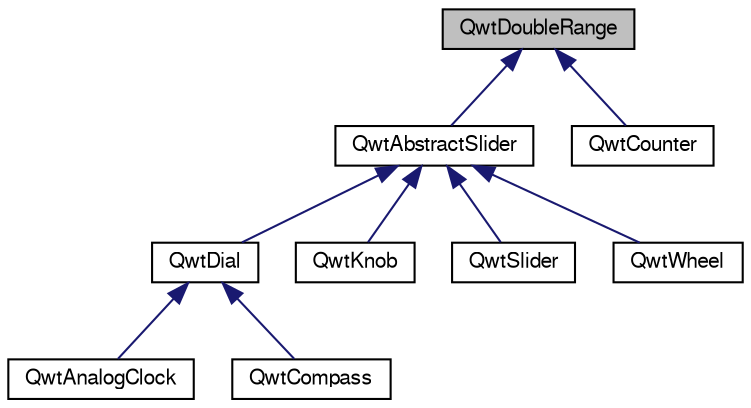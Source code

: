 digraph G
{
  edge [fontname="FreeSans",fontsize="10",labelfontname="FreeSans",labelfontsize="10"];
  node [fontname="FreeSans",fontsize="10",shape=record];
  Node1 [label="QwtDoubleRange",height=0.2,width=0.4,color="black", fillcolor="grey75", style="filled" fontcolor="black"];
  Node1 -> Node2 [dir="back",color="midnightblue",fontsize="10",style="solid",fontname="FreeSans"];
  Node2 [label="QwtAbstractSlider",height=0.2,width=0.4,color="black", fillcolor="white", style="filled",URL="$class_qwt_abstract_slider.html",tooltip="An abstract base class for slider widgets."];
  Node2 -> Node3 [dir="back",color="midnightblue",fontsize="10",style="solid",fontname="FreeSans"];
  Node3 [label="QwtDial",height=0.2,width=0.4,color="black", fillcolor="white", style="filled",URL="$class_qwt_dial.html",tooltip="QwtDial class provides a rounded range control."];
  Node3 -> Node4 [dir="back",color="midnightblue",fontsize="10",style="solid",fontname="FreeSans"];
  Node4 [label="QwtAnalogClock",height=0.2,width=0.4,color="black", fillcolor="white", style="filled",URL="$class_qwt_analog_clock.html",tooltip="An analog clock."];
  Node3 -> Node5 [dir="back",color="midnightblue",fontsize="10",style="solid",fontname="FreeSans"];
  Node5 [label="QwtCompass",height=0.2,width=0.4,color="black", fillcolor="white", style="filled",URL="$class_qwt_compass.html",tooltip="A Compass Widget."];
  Node2 -> Node6 [dir="back",color="midnightblue",fontsize="10",style="solid",fontname="FreeSans"];
  Node6 [label="QwtKnob",height=0.2,width=0.4,color="black", fillcolor="white", style="filled",URL="$class_qwt_knob.html",tooltip="The Knob Widget."];
  Node2 -> Node7 [dir="back",color="midnightblue",fontsize="10",style="solid",fontname="FreeSans"];
  Node7 [label="QwtSlider",height=0.2,width=0.4,color="black", fillcolor="white", style="filled",URL="$class_qwt_slider.html",tooltip="The Slider Widget."];
  Node2 -> Node8 [dir="back",color="midnightblue",fontsize="10",style="solid",fontname="FreeSans"];
  Node8 [label="QwtWheel",height=0.2,width=0.4,color="black", fillcolor="white", style="filled",URL="$class_qwt_wheel.html",tooltip="The Wheel Widget."];
  Node1 -> Node9 [dir="back",color="midnightblue",fontsize="10",style="solid",fontname="FreeSans"];
  Node9 [label="QwtCounter",height=0.2,width=0.4,color="black", fillcolor="white", style="filled",URL="$class_qwt_counter.html",tooltip="The Counter Widget."];
}
